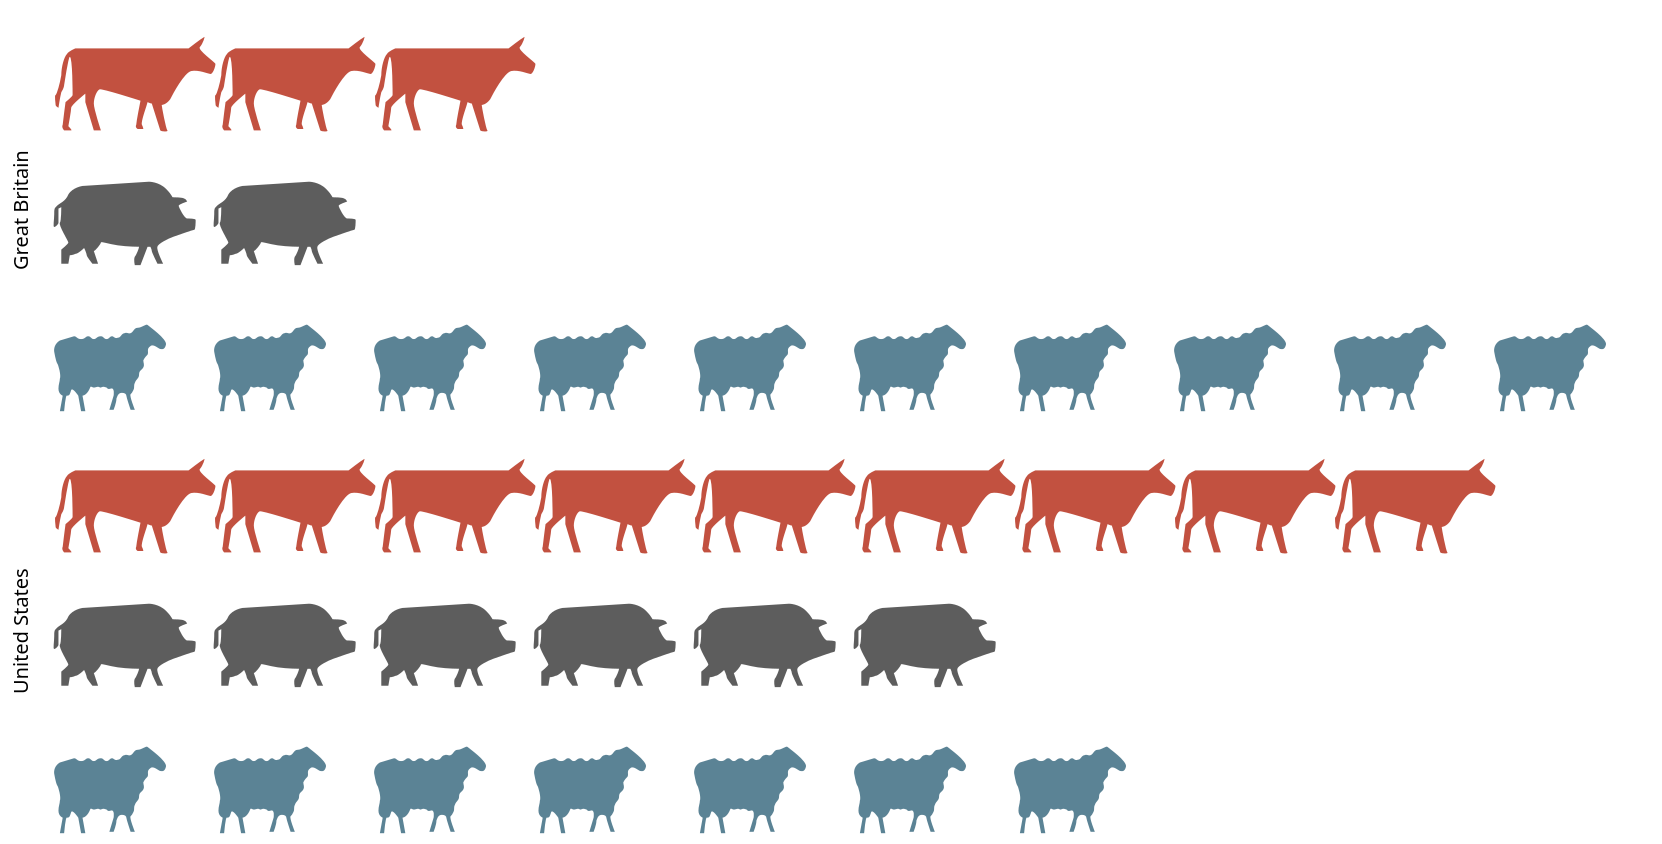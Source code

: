 {
  "$schema": "https://vega.github.io/schema/vega/v4.json",
  "autosize": "pad",
  "padding": 5,
  "data": [
    {
      "name": "source_0",
      "values": [
        {"country": "Great Britain", "animal": "cattle", "col": 3},
        {"country": "Great Britain", "animal": "cattle", "col": 2},
        {"country": "Great Britain", "animal": "cattle", "col": 1},
        {"country": "Great Britain", "animal": "pigs", "col": 2},
        {"country": "Great Britain", "animal": "pigs", "col": 1},
        {"country": "Great Britain", "animal": "sheep", "col": 10},
        {"country": "Great Britain", "animal": "sheep", "col": 9},
        {"country": "Great Britain", "animal": "sheep", "col": 8},
        {"country": "Great Britain", "animal": "sheep", "col": 7},
        {"country": "Great Britain", "animal": "sheep", "col": 6},
        {"country": "Great Britain", "animal": "sheep", "col": 5},
        {"country": "Great Britain", "animal": "sheep", "col": 4},
        {"country": "Great Britain", "animal": "sheep", "col": 3},
        {"country": "Great Britain", "animal": "sheep", "col": 2},
        {"country": "Great Britain", "animal": "sheep", "col": 1},
        {"country": "United States", "animal": "cattle", "col": 9},
        {"country": "United States", "animal": "cattle", "col": 8},
        {"country": "United States", "animal": "cattle", "col": 7},
        {"country": "United States", "animal": "cattle", "col": 6},
        {"country": "United States", "animal": "cattle", "col": 5},
        {"country": "United States", "animal": "cattle", "col": 4},
        {"country": "United States", "animal": "cattle", "col": 3},
        {"country": "United States", "animal": "cattle", "col": 2},
        {"country": "United States", "animal": "cattle", "col": 1},
        {"country": "United States", "animal": "pigs", "col": 6},
        {"country": "United States", "animal": "pigs", "col": 5},
        {"country": "United States", "animal": "pigs", "col": 4},
        {"country": "United States", "animal": "pigs", "col": 3},
        {"country": "United States", "animal": "pigs", "col": 2},
        {"country": "United States", "animal": "pigs", "col": 1},
        {"country": "United States", "animal": "sheep", "col": 7},
        {"country": "United States", "animal": "sheep", "col": 6},
        {"country": "United States", "animal": "sheep", "col": 5},
        {"country": "United States", "animal": "sheep", "col": 4},
        {"country": "United States", "animal": "sheep", "col": 3},
        {"country": "United States", "animal": "sheep", "col": 2},
        {"country": "United States", "animal": "sheep", "col": 1}
      ]
    },
    {
      "name": "row_domain",
      "source": "source_0",
      "transform": [{"type": "aggregate", "groupby": ["country"]}]
    }
  ],
  "signals": [
    {"name": "child_width", "value": 800},
    {"name": "child_height", "value": 200}
  ],
  "layout": {
    "padding": {"row": 10, "column": 10},
    "columns": 1,
    "bounds": "full",
    "align": "all"
  },
  "marks": [
    {
      "name": "row_header",
      "type": "group",
      "role": "row-header",
      "from": {"data": "row_domain"},
      "sort": {"field": "datum[\"country\"]", "order": "ascending"},
      "title": {
        "text": {"signal": "''+parent[\"country\"]"},
        "offset": 10,
        "orient": "left",
        "style": "guide-label"
      },
      "encode": {"update": {"height": {"signal": "child_height"}}}
    },
    {
      "name": "cell",
      "type": "group",
      "style": "cell",
      "from": {
        "facet": {"name": "facet", "data": "source_0", "groupby": ["country"]}
      },
      "sort": {"field": ["datum[\"country\"]"], "order": ["ascending"]},
      "encode": {
        "update": {
          "width": {"signal": "child_width"},
          "height": {"signal": "child_height"}
        }
      },
      "marks": [
        {
          "name": "child_marks",
          "type": "symbol",
          "style": ["point"],
          "from": {"data": "facet"},
          "encode": {
            "update": {
              "opacity": {"value": 1},
              "fill": {"scale": "color", "field": "animal"},
              "tooltip": {
                "signal": "{\"col\": ''+datum[\"col\"], \"animal\": ''+datum[\"animal\"]}"
              },
              "x": {"scale": "x", "field": "col"},
              "y": {"scale": "y", "field": "animal"},
              "size": {"value": 200},
              "shape": {"scale": "shape", "field": "animal"}
            }
          }
        }
      ]
    }
  ],
  "scales": [
    {
      "name": "x",
      "type": "point",
      "domain": {"data": "source_0", "field": "col", "sort": true},
      "range": [0, {"signal": "child_width"}],
      "padding": 0.5
    },
    {
      "name": "y",
      "type": "point",
      "domain": {"data": "source_0", "field": "animal", "sort": true},
      "range": [0, {"signal": "child_height"}],
      "padding": 0.5
    },
    {
      "name": "color",
      "type": "ordinal",
      "domain": ["person", "cattle", "pigs", "sheep"],
      "range": [
        "rgb(162,160,152)",
        "rgb(194,81,64)",
        "rgb(93,93,93)",
        "rgb(91,131,149)"
      ]
    },
    {
      "name": "shape",
      "type": "ordinal",
      "domain": ["person", "cattle", "pigs", "sheep"],
      "range": [
        "M1.7 -1.7h-0.8c0.3 -0.2 0.6 -0.5 0.6 -0.9c0 -0.6 -0.4 -1 -1 -1c-0.6 0 -1 0.4 -1 1c0 0.4 0.2 0.7 0.6 0.9h-0.8c-0.4 0 -0.7 0.3 -0.7 0.6v1.9c0 0.3 0.3 0.6 0.6 0.6h0.2c0 0 0 0.1 0 0.1v1.9c0 0.3 0.2 0.6 0.3 0.6h1.3c0.2 0 0.3 -0.3 0.3 -0.6v-1.8c0 0 0 -0.1 0 -0.1h0.2c0.3 0 0.6 -0.3 0.6 -0.6v-2c0.2 -0.3 -0.1 -0.6 -0.4 -0.6z",
        "M4 -2c0 0 0.9 -0.7 1.1 -0.8c0.1 -0.1 -0.1 0.5 -0.3 0.7c-0.2 0.2 1.1 1.1 1.1 1.2c0 0.2 -0.2 0.8 -0.4 0.7c-0.1 0 -0.8 -0.3 -1.3 -0.2c-0.5 0.1 -1.3 1.6 -1.5 2c-0.3 0.4 -0.6 0.4 -0.6 0.4c0 0.1 0.3 1.7 0.4 1.8c0.1 0.1 -0.4 0.1 -0.5 0c0 0 -0.6 -1.9 -0.6 -1.9c-0.1 0 -0.3 -0.1 -0.3 -0.1c0 0.1 -0.5 1.4 -0.4 1.6c0.1 0.2 0.1 0.3 0.1 0.3c0 0 -0.4 0 -0.4 0c0 0 -0.2 -0.1 -0.1 -0.3c0 -0.2 0.3 -1.7 0.3 -1.7c0 0 -2.8 -0.9 -2.9 -0.8c-0.2 0.1 -0.4 0.6 -0.4 1c0 0.4 0.5 1.9 0.5 1.9l-0.5 0l-0.6 -2l0 -0.6c0 0 -1 0.8 -1 1c0 0.2 -0.2 1.3 -0.2 1.3c0 0 0.3 0.3 0.2 0.3c0 0 -0.5 0 -0.5 0c0 0 -0.2 -0.2 -0.1 -0.4c0 -0.1 0.2 -1.6 0.2 -1.6c0 0 0.5 -0.4 0.5 -0.5c0 -0.1 0 -2.7 -0.2 -2.7c-0.1 0 -0.4 2 -0.4 2c0 0 0 0.2 -0.2 0.5c-0.1 0.4 -0.2 1.1 -0.2 1.1c0 0 -0.2 -0.1 -0.2 -0.2c0 -0.1 -0.1 -0.7 0 -0.7c0.1 -0.1 0.3 -0.8 0.4 -1.4c0 -0.6 0.2 -1.3 0.4 -1.5c0.1 -0.2 0.6 -0.4 0.6 -0.4z",
        "M1.2 -2c0 0 0.7 0 1.2 0.5c0.5 0.5 0.4 0.6 0.5 0.6c0.1 0 0.7 0 0.8 0.1c0.1 0 0.2 0.2 0.2 0.2c0 0 -0.6 0.2 -0.6 0.3c0 0.1 0.4 0.9 0.6 0.9c0.1 0 0.6 0 0.6 0.1c0 0.1 0 0.7 -0.1 0.7c-0.1 0 -1.2 0.4 -1.5 0.5c-0.3 0.1 -1.1 0.5 -1.1 0.7c-0.1 0.2 0.4 1.2 0.4 1.2l-0.4 0c0 0 -0.4 -0.8 -0.4 -0.9c0 -0.1 -0.1 -0.3 -0.1 -0.3l-0.2 0l-0.5 1.3l-0.4 0c0 0 -0.1 -0.4 0 -0.6c0.1 -0.1 0.3 -0.6 0.3 -0.7c0 0 -0.8 0 -1.5 -0.1c-0.7 -0.1 -1.2 -0.3 -1.2 -0.2c0 0.1 -0.4 0.6 -0.5 0.6c0 0 0.3 0.9 0.3 0.9l-0.4 0c0 0 -0.4 -0.5 -0.4 -0.6c0 -0.1 -0.2 -0.6 -0.2 -0.5c0 0 -0.4 0.4 -0.6 0.4c-0.2 0.1 -0.4 0.1 -0.4 0.1c0 0 -0.1 0.6 -0.1 0.6l-0.5 0l0 -1c0 0 0.5 -0.4 0.5 -0.5c0 -0.1 -0.7 -1.2 -0.6 -1.4c0.1 -0.1 0.1 -1.1 0.1 -1.1c0 0 -0.2 0.1 -0.2 0.1c0 0 0 0.9 0 1c0 0.1 -0.2 0.3 -0.3 0.3c-0.1 0 0 -0.5 0 -0.9c0 -0.4 0 -0.4 0.2 -0.6c0.2 -0.2 0.6 -0.3 0.8 -0.8c0.3 -0.5 1 -0.6 1 -0.6z",
        "M-4.1 -0.5c0.2 0 0.2 0.2 0.5 0.2c0.3 0 0.3 -0.2 0.5 -0.2c0.2 0 0.2 0.2 0.4 0.2c0.2 0 0.2 -0.2 0.5 -0.2c0.2 0 0.2 0.2 0.4 0.2c0.2 0 0.2 -0.2 0.4 -0.2c0.1 0 0.2 0.2 0.4 0.1c0.2 0 0.2 -0.2 0.4 -0.3c0.1 0 0.1 -0.1 0.4 0c0.3 0 0.3 -0.4 0.6 -0.4c0.3 0 0.6 -0.3 0.7 -0.2c0.1 0.1 1.4 1 1.3 1.4c-0.1 0.4 -0.3 0.3 -0.4 0.3c-0.1 0 -0.5 -0.4 -0.7 -0.2c-0.3 0.2 -0.1 0.4 -0.2 0.6c-0.1 0.1 -0.2 0.2 -0.3 0.4c0 0.2 0.1 0.3 0 0.5c-0.1 0.2 -0.3 0.2 -0.3 0.5c0 0.3 -0.2 0.3 -0.3 0.6c-0.1 0.2 0 0.3 -0.1 0.5c-0.1 0.2 -0.1 0.2 -0.2 0.3c-0.1 0.1 0.3 1.1 0.3 1.1l-0.3 0c0 0 -0.3 -0.9 -0.3 -1c0 -0.1 -0.1 -0.2 -0.3 -0.2c-0.2 0 -0.3 0.1 -0.4 0.4c0 0.3 -0.2 0.8 -0.2 0.8l-0.3 0l0.3 -1c0 0 0.1 -0.6 -0.2 -0.5c-0.3 0.1 -0.2 -0.1 -0.4 -0.1c-0.2 -0.1 -0.3 0.1 -0.4 0c-0.2 -0.1 -0.3 0.1 -0.5 0c-0.2 -0.1 -0.1 0 -0.3 0.3c-0.2 0.3 -0.4 0.3 -0.4 0.3l0.2 1.1l-0.3 0l-0.2 -1.1c0 0 -0.4 -0.6 -0.5 -0.4c-0.1 0.3 -0.1 0.4 -0.3 0.4c-0.1 -0.1 -0.2 1.1 -0.2 1.1l-0.3 0l0.2 -1.1c0 0 -0.3 -0.1 -0.3 -0.5c0 -0.3 0.1 -0.5 0.1 -0.7c0.1 -0.2 -0.1 -1 -0.2 -1.1c-0.1 -0.2 -0.2 -0.8 -0.2 -0.8c0 0 -0.1 -0.5 0.4 -0.8z"
      ]
    }
  ],
  "config": {"axisY": {"minExtent": 30}, "style": {"cell": {"stroke": ""}}}
}
